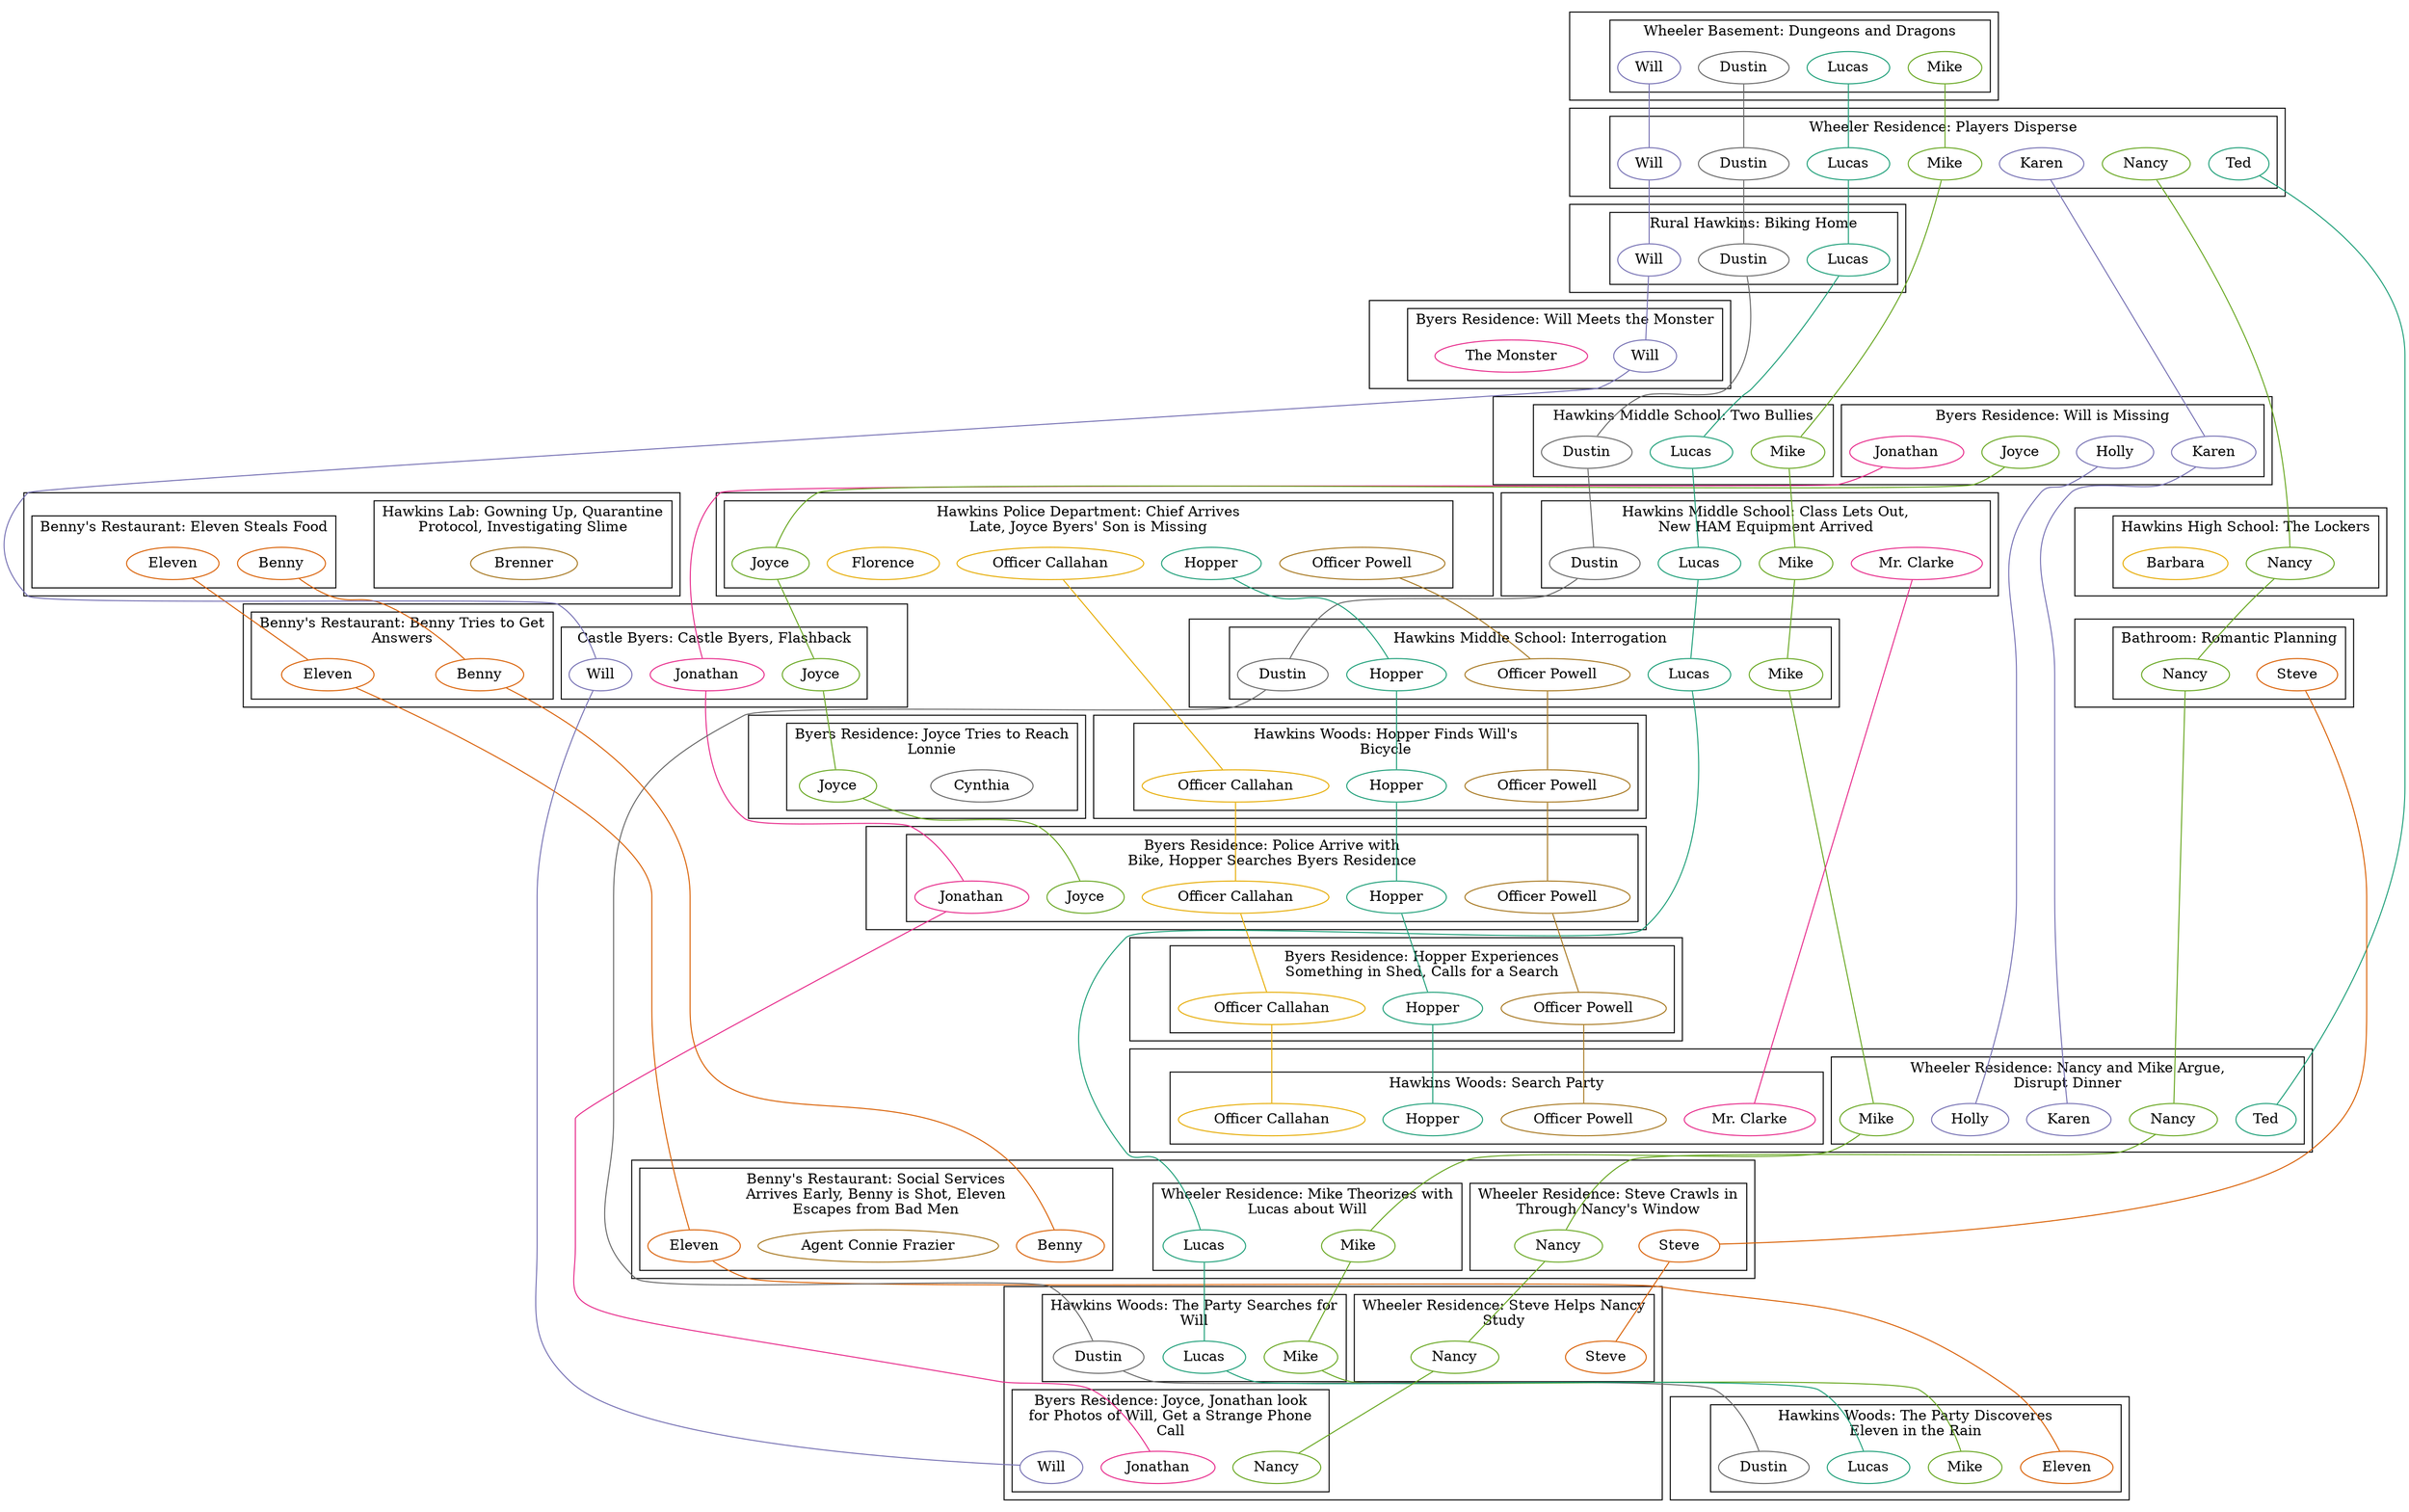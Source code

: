 // Chapter One: The Vanishing of Will Byers
digraph {
	center=1 randir=TB
	edge [dir=none]
	node [height=0.3 width=0.3]
	subgraph timeline {
		node [label="" style=invis]
		edge [style=invis]
		epoch_1 -> epoch_2
		epoch_2 -> epoch_3
		epoch_3 -> epoch_4
		epoch_4 -> epoch_5
		epoch_5 -> epoch_6
		epoch_6 -> epoch_7
		epoch_7 -> epoch_8
		epoch_8 -> epoch_9
		epoch_9 -> epoch_10
		epoch_10 -> epoch_11
		epoch_11 -> epoch_12
		epoch_12 -> epoch_13
		epoch_13 -> epoch_14
		epoch_14 -> epoch_15
		epoch_15 -> epoch_16
		epoch_16 -> epoch_17
		epoch_17 -> epoch_18
		epoch_18 -> epoch_19
		epoch_19 -> epoch_20
	}
	// Styles for Character Nodes
	{
		node [colorscheme=dark28]
		edge [colorscheme=dark28]
		{
			node [color=1 label=Ted]
			edge [color=1]
			Ted_epoch_2_0 -> Ted_epoch_17_0
		}
		{
			node [color=2 label=Eleven]
			edge [color=2]
			Eleven_epoch_9_1 -> Eleven_epoch_12_1
			Eleven_epoch_12_1 -> Eleven_epoch_18_2
			Eleven_epoch_18_2 -> Eleven_epoch_20_0
		}
		{
			node [color=3 label=Holly]
			edge [color=3]
			Holly_epoch_5_1 -> Holly_epoch_17_0
		}
		{
			node [color=4 label=Jonathan]
			edge [color=4]
			Jonathan_epoch_5_1 -> Jonathan_epoch_12_0
			Jonathan_epoch_12_0 -> Jonathan_epoch_15_0
			Jonathan_epoch_15_0 -> Jonathan_epoch_19_2
		}
		{
			node [color=5 label=Mike]
			edge [color=5]
			Mike_epoch_1_0 -> Mike_epoch_2_0
			Mike_epoch_2_0 -> Mike_epoch_5_0
			Mike_epoch_5_0 -> Mike_epoch_10_0
			Mike_epoch_10_0 -> Mike_epoch_11_0
			Mike_epoch_11_0 -> Mike_epoch_17_0
			Mike_epoch_17_0 -> Mike_epoch_18_0
			Mike_epoch_18_0 -> Mike_epoch_19_0
			Mike_epoch_19_0 -> Mike_epoch_20_0
		}
		{
			node [color=6 label="Officer Callahan"]
			edge [color=6]
			Officer_Callahan_epoch_8_0 -> Officer_Callahan_epoch_13_0
			Officer_Callahan_epoch_13_0 -> Officer_Callahan_epoch_15_0
			Officer_Callahan_epoch_15_0 -> Officer_Callahan_epoch_16_0
			Officer_Callahan_epoch_16_0 -> Officer_Callahan_epoch_17_1
		}
		{
			node [color=7 label="Agent Connie Frazier"]
			edge [color=7]
			Agent_Connie_Frazier_epoch_18_2
		}
		{
			node [color=8 label=Dustin]
			edge [color=8]
			Dustin_epoch_1_0 -> Dustin_epoch_2_0
			Dustin_epoch_2_0 -> Dustin_epoch_3_0
			Dustin_epoch_3_0 -> Dustin_epoch_5_0
			Dustin_epoch_5_0 -> Dustin_epoch_10_0
			Dustin_epoch_10_0 -> Dustin_epoch_11_0
			Dustin_epoch_11_0 -> Dustin_epoch_19_0
			Dustin_epoch_19_0 -> Dustin_epoch_20_0
		}
		{
			node [color=1 label=Lucas]
			edge [color=1]
			Lucas_epoch_1_0 -> Lucas_epoch_2_0
			Lucas_epoch_2_0 -> Lucas_epoch_3_0
			Lucas_epoch_3_0 -> Lucas_epoch_5_0
			Lucas_epoch_5_0 -> Lucas_epoch_10_0
			Lucas_epoch_10_0 -> Lucas_epoch_11_0
			Lucas_epoch_11_0 -> Lucas_epoch_18_0
			Lucas_epoch_18_0 -> Lucas_epoch_19_0
			Lucas_epoch_19_0 -> Lucas_epoch_20_0
		}
		{
			node [color=2 label=Benny]
			edge [color=2]
			Benny_epoch_9_1 -> Benny_epoch_12_1
			Benny_epoch_12_1 -> Benny_epoch_18_2
		}
		{
			node [color=3 label=Will]
			edge [color=3]
			Will_epoch_1_0 -> Will_epoch_2_0
			Will_epoch_2_0 -> Will_epoch_3_0
			Will_epoch_3_0 -> Will_epoch_4_0
			Will_epoch_4_0 -> Will_epoch_12_0
			Will_epoch_12_0 -> Will_epoch_19_2
		}
		{
			node [color=4 label="Mr. Clarke"]
			edge [color=4]
			Mr_Clarke_epoch_10_0 -> Mr_Clarke_epoch_17_1
		}
		{
			node [color=5 label=Nancy]
			edge [color=5]
			Nancy_epoch_2_0 -> Nancy_epoch_6_0
			Nancy_epoch_6_0 -> Nancy_epoch_7_0
			Nancy_epoch_7_0 -> Nancy_epoch_17_0
			Nancy_epoch_17_0 -> Nancy_epoch_18_1
			Nancy_epoch_18_1 -> Nancy_epoch_19_1
			Nancy_epoch_19_1 -> Nancy_epoch_19_2
		}
		{
			node [color=6 label=Barbara]
			edge [color=6]
			Barbara_epoch_6_0
		}
		{
			node [color=7 label=Brenner]
			edge [color=7]
			Brenner_epoch_9_0
		}
		{
			node [color=8 label=Cynthia]
			edge [color=8]
			Cynthia_epoch_14_1
		}
		{
			node [color=1 label=Hopper]
			edge [color=1]
			Hopper_epoch_8_0 -> Hopper_epoch_11_0
			Hopper_epoch_11_0 -> Hopper_epoch_13_0
			Hopper_epoch_13_0 -> Hopper_epoch_15_0
			Hopper_epoch_15_0 -> Hopper_epoch_16_0
			Hopper_epoch_16_0 -> Hopper_epoch_17_1
		}
		{
			node [color=2 label=Steve]
			edge [color=2]
			Steve_epoch_7_0 -> Steve_epoch_18_1
			Steve_epoch_18_1 -> Steve_epoch_19_1
		}
		{
			node [color=3 label=Karen]
			edge [color=3]
			Karen_epoch_2_0 -> Karen_epoch_5_1
			Karen_epoch_5_1 -> Karen_epoch_17_0
		}
		{
			node [color=4 label="The Monster"]
			edge [color=4]
			The_Monster_epoch_4_0
		}
		{
			node [color=5 label=Joyce]
			edge [color=5]
			Joyce_epoch_5_1 -> Joyce_epoch_8_0
			Joyce_epoch_8_0 -> Joyce_epoch_12_0
			Joyce_epoch_12_0 -> Joyce_epoch_14_1
			Joyce_epoch_14_1 -> Joyce_epoch_15_0
		}
		{
			node [color=6 label=Florence]
			edge [color=6]
			Florence_epoch_8_0
		}
		{
			node [color=7 label="Officer Powell"]
			edge [color=7]
			Officer_Powell_epoch_8_0 -> Officer_Powell_epoch_11_0
			Officer_Powell_epoch_11_0 -> Officer_Powell_epoch_13_0
			Officer_Powell_epoch_13_0 -> Officer_Powell_epoch_15_0
			Officer_Powell_epoch_15_0 -> Officer_Powell_epoch_16_0
			Officer_Powell_epoch_16_0 -> Officer_Powell_epoch_17_1
		}
	}
	subgraph cluster_epoch_1 {
		epoch_1
		subgraph cluster_epoch_1_0 {
			label="Wheeler Basement: Dungeons and Dragons"
			Mike_epoch_1_0
			Dustin_epoch_1_0
			Lucas_epoch_1_0
			Will_epoch_1_0
		}
	}
	subgraph cluster_epoch_2 {
		epoch_2
		subgraph cluster_epoch_2_0 {
			label="Wheeler Residence: Players Disperse"
			Mike_epoch_2_0
			Dustin_epoch_2_0
			Lucas_epoch_2_0
			Will_epoch_2_0
			Karen_epoch_2_0
			Ted_epoch_2_0
			Nancy_epoch_2_0
		}
	}
	subgraph cluster_epoch_3 {
		epoch_3
		subgraph cluster_epoch_3_0 {
			label="Rural Hawkins: Biking Home"
			Lucas_epoch_3_0
			Dustin_epoch_3_0
			Will_epoch_3_0
		}
	}
	subgraph cluster_epoch_4 {
		epoch_4
		subgraph cluster_epoch_4_0 {
			label="Byers Residence: Will Meets the Monster"
			Will_epoch_4_0
			The_Monster_epoch_4_0
		}
	}
	subgraph cluster_epoch_5 {
		epoch_5
		subgraph cluster_epoch_5_0 {
			label="Hawkins Middle School: Two Bullies"
			Mike_epoch_5_0
			Lucas_epoch_5_0
			Dustin_epoch_5_0
		}
		subgraph cluster_epoch_5_1 {
			label="Byers Residence: Will is Missing"
			Joyce_epoch_5_1
			Jonathan_epoch_5_1
			Karen_epoch_5_1
			Holly_epoch_5_1
		}
	}
	subgraph cluster_epoch_6 {
		epoch_6
		subgraph cluster_epoch_6_0 {
			label="Hawkins High School: The Lockers"
			Nancy_epoch_6_0
			Barbara_epoch_6_0
		}
	}
	subgraph cluster_epoch_7 {
		epoch_7
		subgraph cluster_epoch_7_0 {
			label="Bathroom: Romantic Planning"
			Nancy_epoch_7_0
			Steve_epoch_7_0
		}
	}
	subgraph cluster_epoch_8 {
		epoch_8
		subgraph cluster_epoch_8_0 {
			label="Hawkins Police Department: Chief Arrives
Late, Joyce Byers' Son is Missing"
			Hopper_epoch_8_0
			Florence_epoch_8_0
			Officer_Powell_epoch_8_0
			Officer_Callahan_epoch_8_0
			Joyce_epoch_8_0
		}
	}
	subgraph cluster_epoch_9 {
		epoch_9
		subgraph cluster_epoch_9_0 {
			label="Hawkins Lab: Gowning Up, Quarantine
Protocol, Investigating Slime"
			Brenner_epoch_9_0
		}
		subgraph cluster_epoch_9_1 {
			label="Benny's Restaurant: Eleven Steals Food"
			Eleven_epoch_9_1
			Benny_epoch_9_1
		}
	}
	subgraph cluster_epoch_10 {
		epoch_10
		subgraph cluster_epoch_10_0 {
			label="Hawkins Middle School: Class Lets Out,
New HAM Equipment Arrived"
			Mr_Clarke_epoch_10_0
			Mike_epoch_10_0
			Dustin_epoch_10_0
			Lucas_epoch_10_0
		}
	}
	subgraph cluster_epoch_11 {
		epoch_11
		subgraph cluster_epoch_11_0 {
			label="Hawkins Middle School: Interrogation"
			Hopper_epoch_11_0
			Officer_Powell_epoch_11_0
			Mike_epoch_11_0
			Dustin_epoch_11_0
			Lucas_epoch_11_0
		}
	}
	subgraph cluster_epoch_12 {
		epoch_12
		subgraph cluster_epoch_12_0 {
			label="Castle Byers: Castle Byers, Flashback"
			Joyce_epoch_12_0
			Will_epoch_12_0
			Jonathan_epoch_12_0
		}
		subgraph cluster_epoch_12_1 {
			label="Benny's Restaurant: Benny Tries to Get
Answers"
			Benny_epoch_12_1
			Eleven_epoch_12_1
		}
	}
	subgraph cluster_epoch_13 {
		epoch_13
		subgraph cluster_epoch_13_0 {
			label="Hawkins Woods: Hopper Finds Will's
Bicycle"
			Hopper_epoch_13_0
			Officer_Powell_epoch_13_0
			Officer_Callahan_epoch_13_0
		}
	}
	subgraph cluster_epoch_14 {
		epoch_14
		subgraph cluster_epoch_14_0 {
			label="Hawkins Lab: Monitoring Phone Calls"
		}
		subgraph cluster_epoch_14_1 {
			label="Byers Residence: Joyce Tries to Reach
Lonnie"
			Joyce_epoch_14_1
			Cynthia_epoch_14_1
		}
	}
	subgraph cluster_epoch_15 {
		epoch_15
		subgraph cluster_epoch_15_0 {
			label="Byers Residence: Police Arrive with
Bike, Hopper Searches Byers Residence"
			Joyce_epoch_15_0
			Jonathan_epoch_15_0
			Hopper_epoch_15_0
			Officer_Powell_epoch_15_0
			Officer_Callahan_epoch_15_0
		}
	}
	subgraph cluster_epoch_16 {
		epoch_16
		subgraph cluster_epoch_16_0 {
			label="Byers Residence: Hopper Experiences
Something in Shed, Calls for a Search"
			Hopper_epoch_16_0
			Officer_Powell_epoch_16_0
			Officer_Callahan_epoch_16_0
		}
	}
	subgraph cluster_epoch_17 {
		epoch_17
		subgraph cluster_epoch_17_0 {
			label="Wheeler Residence: Nancy and Mike Argue,
Disrupt Dinner"
			Nancy_epoch_17_0
			Mike_epoch_17_0
			Karen_epoch_17_0
			Ted_epoch_17_0
			Holly_epoch_17_0
		}
		subgraph cluster_epoch_17_1 {
			label="Hawkins Woods: Search Party"
			Hopper_epoch_17_1
			Officer_Powell_epoch_17_1
			Officer_Callahan_epoch_17_1
			Mr_Clarke_epoch_17_1
		}
	}
	subgraph cluster_epoch_18 {
		epoch_18
		subgraph cluster_epoch_18_0 {
			label="Wheeler Residence: Mike Theorizes with
Lucas about Will"
			Mike_epoch_18_0
			Lucas_epoch_18_0
		}
		subgraph cluster_epoch_18_1 {
			label="Wheeler Residence: Steve Crawls in
Through Nancy's Window"
			Nancy_epoch_18_1
			Steve_epoch_18_1
		}
		subgraph cluster_epoch_18_2 {
			label="Benny's Restaurant: Social Services
Arrives Early, Benny is Shot, Eleven
Escapes from Bad Men"
			Agent_Connie_Frazier_epoch_18_2
			Benny_epoch_18_2
			Eleven_epoch_18_2
		}
	}
	subgraph cluster_epoch_19 {
		epoch_19
		subgraph cluster_epoch_19_0 {
			label="Hawkins Woods: The Party Searches for
Will"
			Mike_epoch_19_0
			Dustin_epoch_19_0
			Lucas_epoch_19_0
		}
		subgraph cluster_epoch_19_1 {
			label="Wheeler Residence: Steve Helps Nancy
Study"
			Steve_epoch_19_1
			Nancy_epoch_19_1
		}
		subgraph cluster_epoch_19_2 {
			label="Byers Residence: Joyce, Jonathan look
for Photos of Will, Get a Strange Phone
Call"
			Jonathan_epoch_19_2
			Nancy_epoch_19_2
			Will_epoch_19_2
		}
	}
	subgraph cluster_epoch_20 {
		epoch_20
		subgraph cluster_epoch_20_0 {
			label="Hawkins Woods: The Party Discoveres
Eleven in the Rain"
			Mike_epoch_20_0
			Dustin_epoch_20_0
			Lucas_epoch_20_0
			Eleven_epoch_20_0
		}
	}
}